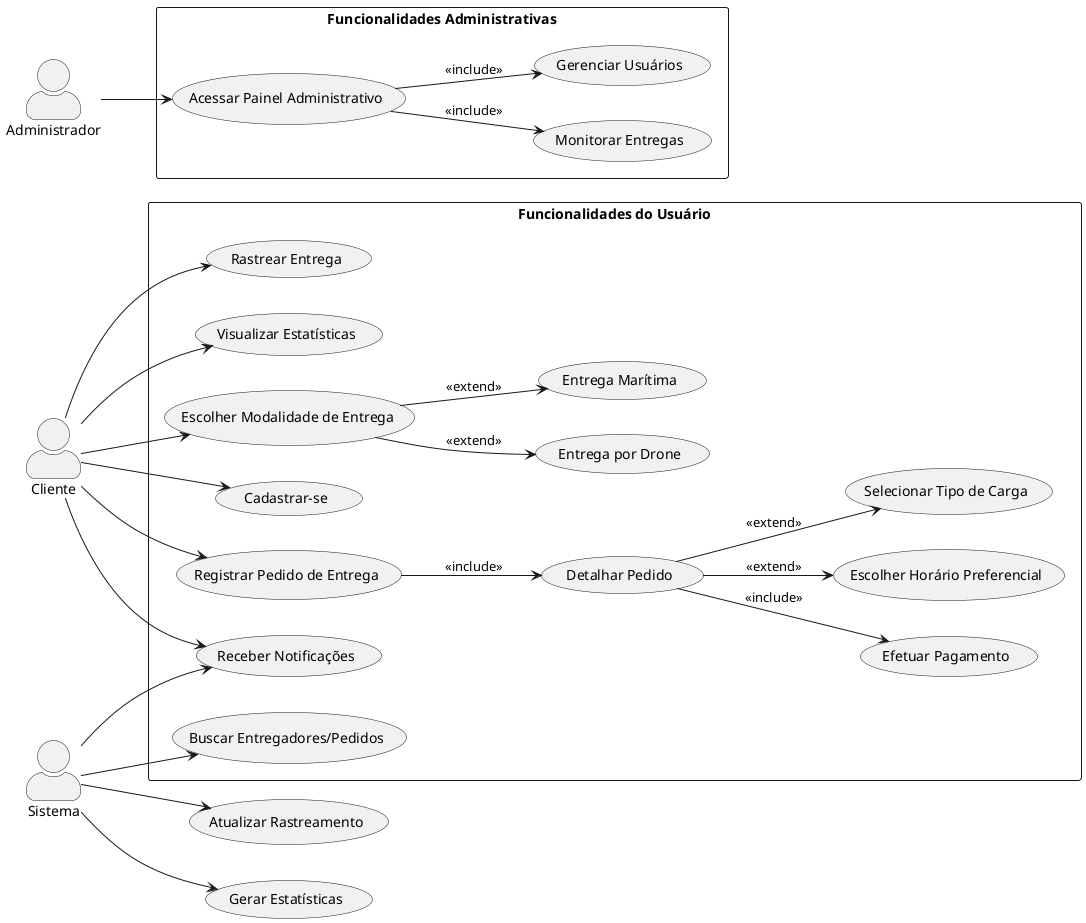 @startuml
left to right direction
skinparam packageStyle rectangle
skinparam actorStyle awesome

actor "Cliente" as Usuario
actor "Administrador" as Admin
actor "Sistema" as Sistema

rectangle "Funcionalidades do Usuário" {
    (Cadastrar-se)
    (Registrar Pedido de Entrega)
    (Efetuar Pagamento)
    (Detalhar Pedido)
    (Escolher Horário Preferencial)
    (Selecionar Tipo de Carga)
    (Rastrear Entrega)
    (Visualizar Estatísticas)
    (Receber Notificações)
    (Escolher Modalidade de Entrega)
    (Entrega por Drone)
    (Entrega Marítima)
    (Buscar Entregadores/Pedidos)
}

rectangle "Funcionalidades Administrativas" {
    (Acessar Painel Administrativo)
    (Monitorar Entregas)
    (Gerenciar Usuários)
}

' Relacionamentos do Usuário
Usuario --> (Cadastrar-se)
Usuario --> (Registrar Pedido de Entrega)
(Registrar Pedido de Entrega) --> (Detalhar Pedido) : <<include>>
(Detalhar Pedido) --> (Efetuar Pagamento) : <<include>>
(Detalhar Pedido) --> (Escolher Horário Preferencial) : <<extend>>
(Detalhar Pedido) --> (Selecionar Tipo de Carga) : <<extend>>

Usuario --> (Rastrear Entrega)
Usuario --> (Visualizar Estatísticas)
Usuario --> (Receber Notificações)
Usuario --> (Escolher Modalidade de Entrega)
(Escolher Modalidade de Entrega) --> (Entrega por Drone) : <<extend>>
(Escolher Modalidade de Entrega) --> (Entrega Marítima) : <<extend>>

Sistema --> (Buscar Entregadores/Pedidos)

' Relacionamentos do Administrador
Admin --> (Acessar Painel Administrativo)
(Acessar Painel Administrativo) --> (Monitorar Entregas) : <<include>>
(Acessar Painel Administrativo) --> (Gerenciar Usuários) : <<include>>

' Sistema como ator interno (por automação)
Sistema --> (Receber Notificações)
Sistema --> (Atualizar Rastreamento)
Sistema --> (Gerar Estatísticas)
